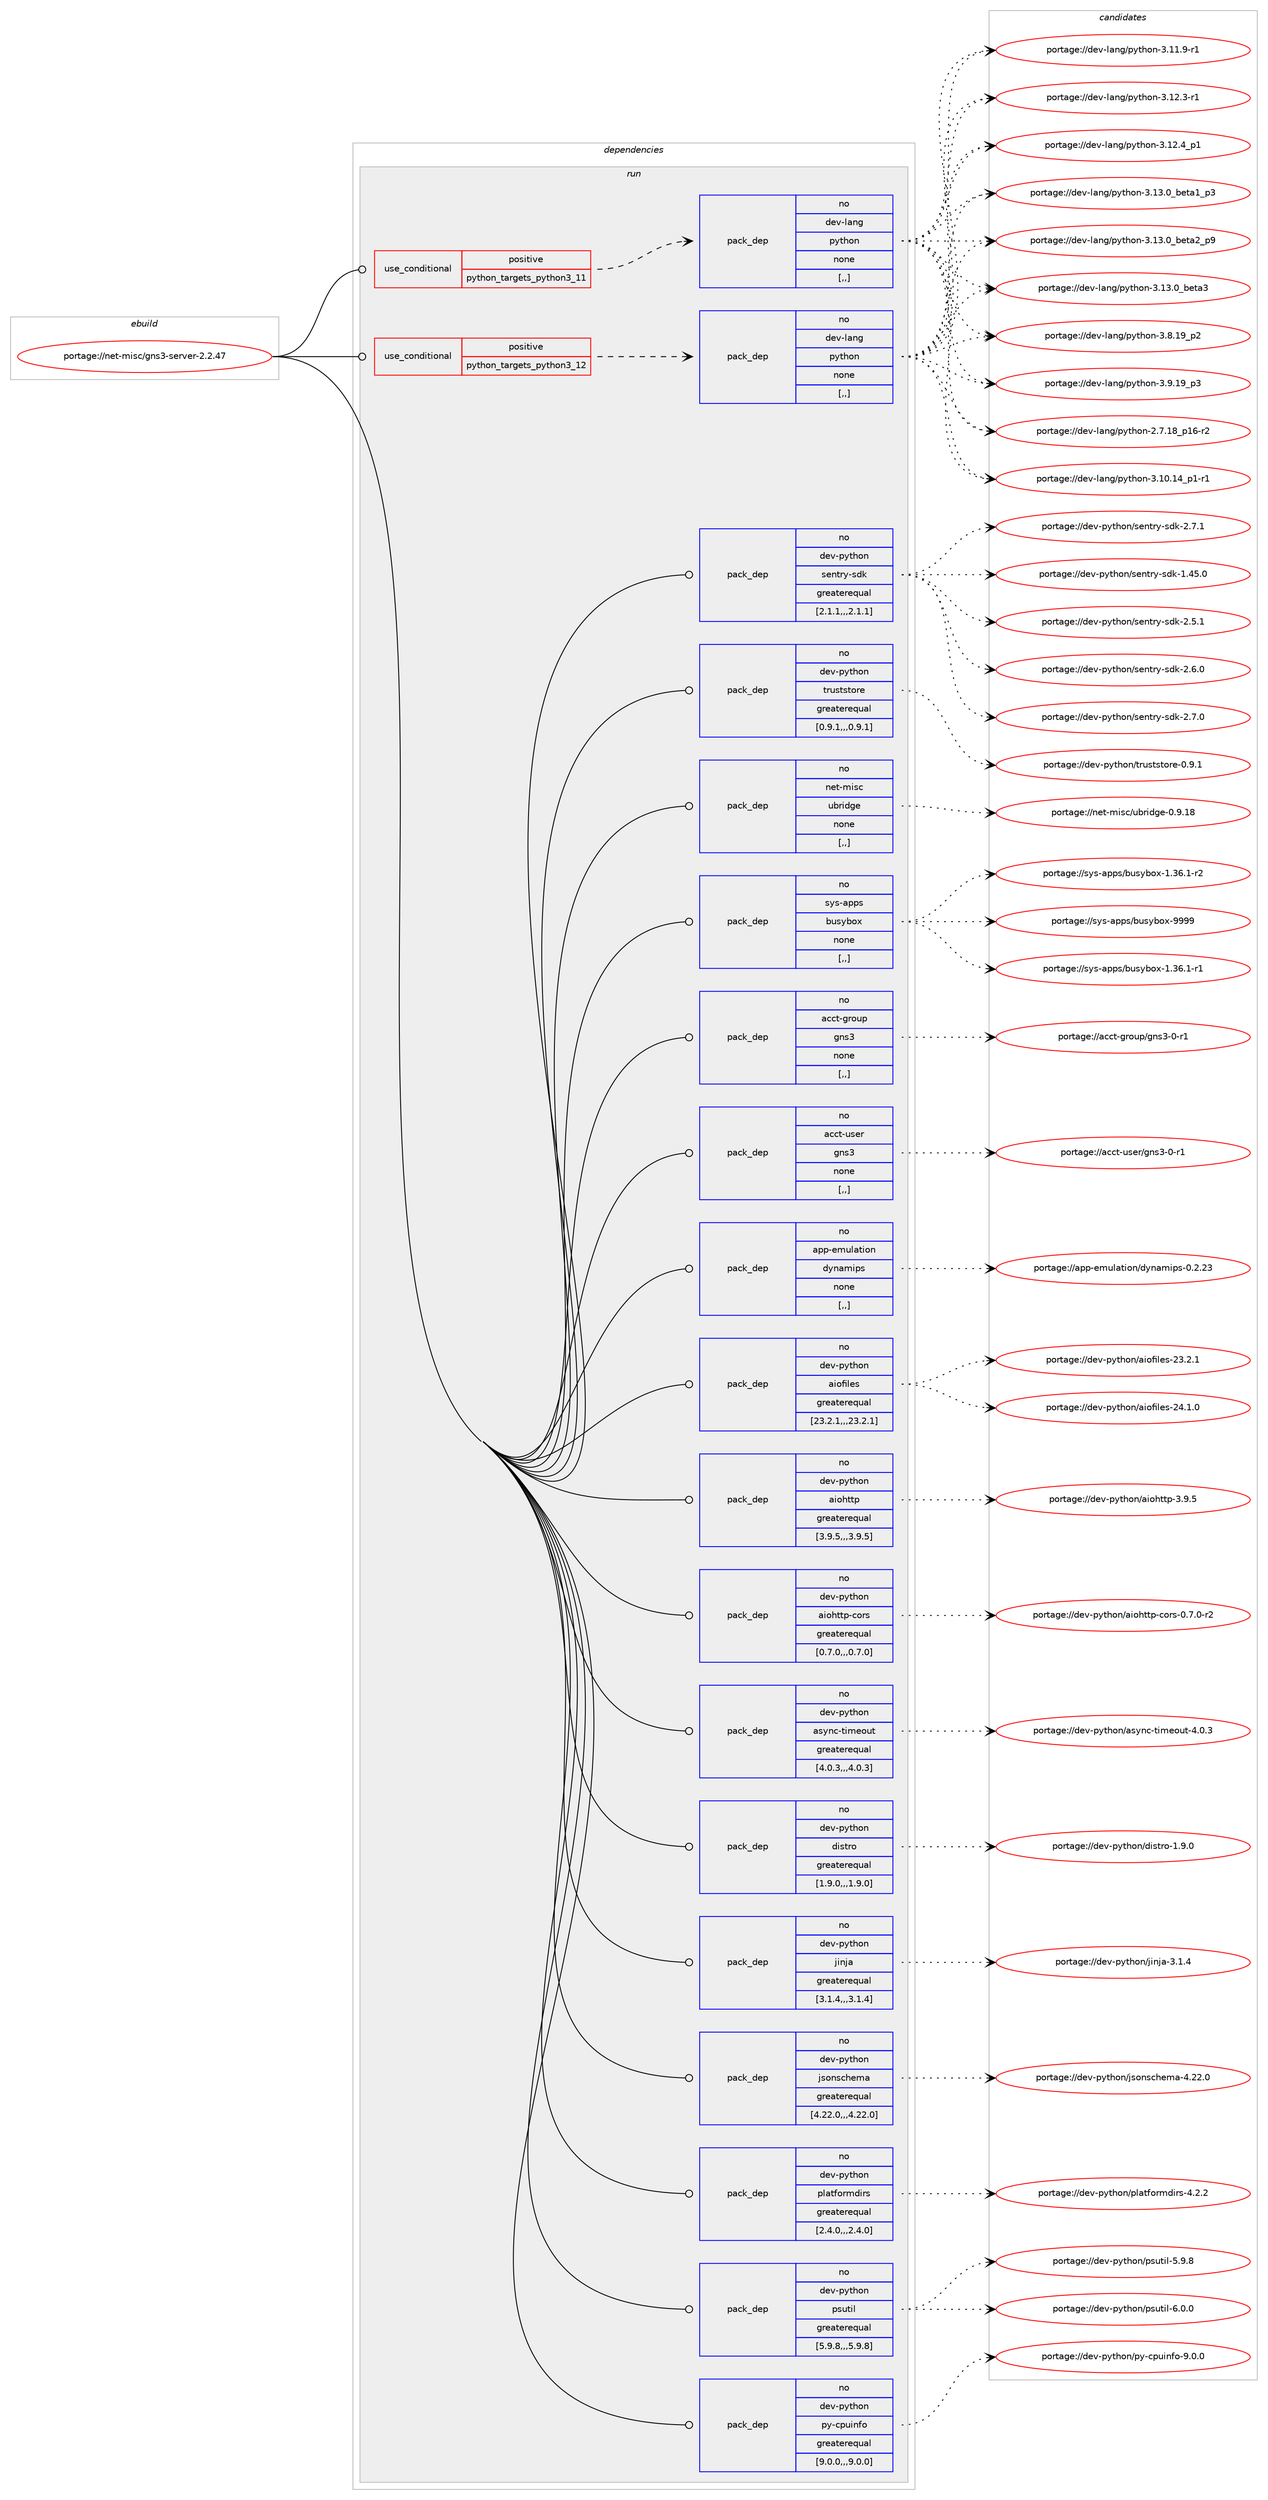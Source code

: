 digraph prolog {

# *************
# Graph options
# *************

newrank=true;
concentrate=true;
compound=true;
graph [rankdir=LR,fontname=Helvetica,fontsize=10,ranksep=1.5];#, ranksep=2.5, nodesep=0.2];
edge  [arrowhead=vee];
node  [fontname=Helvetica,fontsize=10];

# **********
# The ebuild
# **********

subgraph cluster_leftcol {
color=gray;
rank=same;
label=<<i>ebuild</i>>;
id [label="portage://net-misc/gns3-server-2.2.47", color=red, width=4, href="../net-misc/gns3-server-2.2.47.svg"];
}

# ****************
# The dependencies
# ****************

subgraph cluster_midcol {
color=gray;
label=<<i>dependencies</i>>;
subgraph cluster_compile {
fillcolor="#eeeeee";
style=filled;
label=<<i>compile</i>>;
}
subgraph cluster_compileandrun {
fillcolor="#eeeeee";
style=filled;
label=<<i>compile and run</i>>;
}
subgraph cluster_run {
fillcolor="#eeeeee";
style=filled;
label=<<i>run</i>>;
subgraph cond95141 {
dependency361805 [label=<<TABLE BORDER="0" CELLBORDER="1" CELLSPACING="0" CELLPADDING="4"><TR><TD ROWSPAN="3" CELLPADDING="10">use_conditional</TD></TR><TR><TD>positive</TD></TR><TR><TD>python_targets_python3_11</TD></TR></TABLE>>, shape=none, color=red];
subgraph pack264053 {
dependency361806 [label=<<TABLE BORDER="0" CELLBORDER="1" CELLSPACING="0" CELLPADDING="4" WIDTH="220"><TR><TD ROWSPAN="6" CELLPADDING="30">pack_dep</TD></TR><TR><TD WIDTH="110">no</TD></TR><TR><TD>dev-lang</TD></TR><TR><TD>python</TD></TR><TR><TD>none</TD></TR><TR><TD>[,,]</TD></TR></TABLE>>, shape=none, color=blue];
}
dependency361805:e -> dependency361806:w [weight=20,style="dashed",arrowhead="vee"];
}
id:e -> dependency361805:w [weight=20,style="solid",arrowhead="odot"];
subgraph cond95142 {
dependency361807 [label=<<TABLE BORDER="0" CELLBORDER="1" CELLSPACING="0" CELLPADDING="4"><TR><TD ROWSPAN="3" CELLPADDING="10">use_conditional</TD></TR><TR><TD>positive</TD></TR><TR><TD>python_targets_python3_12</TD></TR></TABLE>>, shape=none, color=red];
subgraph pack264054 {
dependency361808 [label=<<TABLE BORDER="0" CELLBORDER="1" CELLSPACING="0" CELLPADDING="4" WIDTH="220"><TR><TD ROWSPAN="6" CELLPADDING="30">pack_dep</TD></TR><TR><TD WIDTH="110">no</TD></TR><TR><TD>dev-lang</TD></TR><TR><TD>python</TD></TR><TR><TD>none</TD></TR><TR><TD>[,,]</TD></TR></TABLE>>, shape=none, color=blue];
}
dependency361807:e -> dependency361808:w [weight=20,style="dashed",arrowhead="vee"];
}
id:e -> dependency361807:w [weight=20,style="solid",arrowhead="odot"];
subgraph pack264055 {
dependency361809 [label=<<TABLE BORDER="0" CELLBORDER="1" CELLSPACING="0" CELLPADDING="4" WIDTH="220"><TR><TD ROWSPAN="6" CELLPADDING="30">pack_dep</TD></TR><TR><TD WIDTH="110">no</TD></TR><TR><TD>acct-group</TD></TR><TR><TD>gns3</TD></TR><TR><TD>none</TD></TR><TR><TD>[,,]</TD></TR></TABLE>>, shape=none, color=blue];
}
id:e -> dependency361809:w [weight=20,style="solid",arrowhead="odot"];
subgraph pack264056 {
dependency361810 [label=<<TABLE BORDER="0" CELLBORDER="1" CELLSPACING="0" CELLPADDING="4" WIDTH="220"><TR><TD ROWSPAN="6" CELLPADDING="30">pack_dep</TD></TR><TR><TD WIDTH="110">no</TD></TR><TR><TD>acct-user</TD></TR><TR><TD>gns3</TD></TR><TR><TD>none</TD></TR><TR><TD>[,,]</TD></TR></TABLE>>, shape=none, color=blue];
}
id:e -> dependency361810:w [weight=20,style="solid",arrowhead="odot"];
subgraph pack264057 {
dependency361811 [label=<<TABLE BORDER="0" CELLBORDER="1" CELLSPACING="0" CELLPADDING="4" WIDTH="220"><TR><TD ROWSPAN="6" CELLPADDING="30">pack_dep</TD></TR><TR><TD WIDTH="110">no</TD></TR><TR><TD>app-emulation</TD></TR><TR><TD>dynamips</TD></TR><TR><TD>none</TD></TR><TR><TD>[,,]</TD></TR></TABLE>>, shape=none, color=blue];
}
id:e -> dependency361811:w [weight=20,style="solid",arrowhead="odot"];
subgraph pack264058 {
dependency361812 [label=<<TABLE BORDER="0" CELLBORDER="1" CELLSPACING="0" CELLPADDING="4" WIDTH="220"><TR><TD ROWSPAN="6" CELLPADDING="30">pack_dep</TD></TR><TR><TD WIDTH="110">no</TD></TR><TR><TD>dev-python</TD></TR><TR><TD>aiofiles</TD></TR><TR><TD>greaterequal</TD></TR><TR><TD>[23.2.1,,,23.2.1]</TD></TR></TABLE>>, shape=none, color=blue];
}
id:e -> dependency361812:w [weight=20,style="solid",arrowhead="odot"];
subgraph pack264059 {
dependency361813 [label=<<TABLE BORDER="0" CELLBORDER="1" CELLSPACING="0" CELLPADDING="4" WIDTH="220"><TR><TD ROWSPAN="6" CELLPADDING="30">pack_dep</TD></TR><TR><TD WIDTH="110">no</TD></TR><TR><TD>dev-python</TD></TR><TR><TD>aiohttp</TD></TR><TR><TD>greaterequal</TD></TR><TR><TD>[3.9.5,,,3.9.5]</TD></TR></TABLE>>, shape=none, color=blue];
}
id:e -> dependency361813:w [weight=20,style="solid",arrowhead="odot"];
subgraph pack264060 {
dependency361814 [label=<<TABLE BORDER="0" CELLBORDER="1" CELLSPACING="0" CELLPADDING="4" WIDTH="220"><TR><TD ROWSPAN="6" CELLPADDING="30">pack_dep</TD></TR><TR><TD WIDTH="110">no</TD></TR><TR><TD>dev-python</TD></TR><TR><TD>aiohttp-cors</TD></TR><TR><TD>greaterequal</TD></TR><TR><TD>[0.7.0,,,0.7.0]</TD></TR></TABLE>>, shape=none, color=blue];
}
id:e -> dependency361814:w [weight=20,style="solid",arrowhead="odot"];
subgraph pack264061 {
dependency361815 [label=<<TABLE BORDER="0" CELLBORDER="1" CELLSPACING="0" CELLPADDING="4" WIDTH="220"><TR><TD ROWSPAN="6" CELLPADDING="30">pack_dep</TD></TR><TR><TD WIDTH="110">no</TD></TR><TR><TD>dev-python</TD></TR><TR><TD>async-timeout</TD></TR><TR><TD>greaterequal</TD></TR><TR><TD>[4.0.3,,,4.0.3]</TD></TR></TABLE>>, shape=none, color=blue];
}
id:e -> dependency361815:w [weight=20,style="solid",arrowhead="odot"];
subgraph pack264062 {
dependency361816 [label=<<TABLE BORDER="0" CELLBORDER="1" CELLSPACING="0" CELLPADDING="4" WIDTH="220"><TR><TD ROWSPAN="6" CELLPADDING="30">pack_dep</TD></TR><TR><TD WIDTH="110">no</TD></TR><TR><TD>dev-python</TD></TR><TR><TD>distro</TD></TR><TR><TD>greaterequal</TD></TR><TR><TD>[1.9.0,,,1.9.0]</TD></TR></TABLE>>, shape=none, color=blue];
}
id:e -> dependency361816:w [weight=20,style="solid",arrowhead="odot"];
subgraph pack264063 {
dependency361817 [label=<<TABLE BORDER="0" CELLBORDER="1" CELLSPACING="0" CELLPADDING="4" WIDTH="220"><TR><TD ROWSPAN="6" CELLPADDING="30">pack_dep</TD></TR><TR><TD WIDTH="110">no</TD></TR><TR><TD>dev-python</TD></TR><TR><TD>jinja</TD></TR><TR><TD>greaterequal</TD></TR><TR><TD>[3.1.4,,,3.1.4]</TD></TR></TABLE>>, shape=none, color=blue];
}
id:e -> dependency361817:w [weight=20,style="solid",arrowhead="odot"];
subgraph pack264064 {
dependency361818 [label=<<TABLE BORDER="0" CELLBORDER="1" CELLSPACING="0" CELLPADDING="4" WIDTH="220"><TR><TD ROWSPAN="6" CELLPADDING="30">pack_dep</TD></TR><TR><TD WIDTH="110">no</TD></TR><TR><TD>dev-python</TD></TR><TR><TD>jsonschema</TD></TR><TR><TD>greaterequal</TD></TR><TR><TD>[4.22.0,,,4.22.0]</TD></TR></TABLE>>, shape=none, color=blue];
}
id:e -> dependency361818:w [weight=20,style="solid",arrowhead="odot"];
subgraph pack264065 {
dependency361819 [label=<<TABLE BORDER="0" CELLBORDER="1" CELLSPACING="0" CELLPADDING="4" WIDTH="220"><TR><TD ROWSPAN="6" CELLPADDING="30">pack_dep</TD></TR><TR><TD WIDTH="110">no</TD></TR><TR><TD>dev-python</TD></TR><TR><TD>platformdirs</TD></TR><TR><TD>greaterequal</TD></TR><TR><TD>[2.4.0,,,2.4.0]</TD></TR></TABLE>>, shape=none, color=blue];
}
id:e -> dependency361819:w [weight=20,style="solid",arrowhead="odot"];
subgraph pack264066 {
dependency361820 [label=<<TABLE BORDER="0" CELLBORDER="1" CELLSPACING="0" CELLPADDING="4" WIDTH="220"><TR><TD ROWSPAN="6" CELLPADDING="30">pack_dep</TD></TR><TR><TD WIDTH="110">no</TD></TR><TR><TD>dev-python</TD></TR><TR><TD>psutil</TD></TR><TR><TD>greaterequal</TD></TR><TR><TD>[5.9.8,,,5.9.8]</TD></TR></TABLE>>, shape=none, color=blue];
}
id:e -> dependency361820:w [weight=20,style="solid",arrowhead="odot"];
subgraph pack264067 {
dependency361821 [label=<<TABLE BORDER="0" CELLBORDER="1" CELLSPACING="0" CELLPADDING="4" WIDTH="220"><TR><TD ROWSPAN="6" CELLPADDING="30">pack_dep</TD></TR><TR><TD WIDTH="110">no</TD></TR><TR><TD>dev-python</TD></TR><TR><TD>py-cpuinfo</TD></TR><TR><TD>greaterequal</TD></TR><TR><TD>[9.0.0,,,9.0.0]</TD></TR></TABLE>>, shape=none, color=blue];
}
id:e -> dependency361821:w [weight=20,style="solid",arrowhead="odot"];
subgraph pack264068 {
dependency361822 [label=<<TABLE BORDER="0" CELLBORDER="1" CELLSPACING="0" CELLPADDING="4" WIDTH="220"><TR><TD ROWSPAN="6" CELLPADDING="30">pack_dep</TD></TR><TR><TD WIDTH="110">no</TD></TR><TR><TD>dev-python</TD></TR><TR><TD>sentry-sdk</TD></TR><TR><TD>greaterequal</TD></TR><TR><TD>[2.1.1,,,2.1.1]</TD></TR></TABLE>>, shape=none, color=blue];
}
id:e -> dependency361822:w [weight=20,style="solid",arrowhead="odot"];
subgraph pack264069 {
dependency361823 [label=<<TABLE BORDER="0" CELLBORDER="1" CELLSPACING="0" CELLPADDING="4" WIDTH="220"><TR><TD ROWSPAN="6" CELLPADDING="30">pack_dep</TD></TR><TR><TD WIDTH="110">no</TD></TR><TR><TD>dev-python</TD></TR><TR><TD>truststore</TD></TR><TR><TD>greaterequal</TD></TR><TR><TD>[0.9.1,,,0.9.1]</TD></TR></TABLE>>, shape=none, color=blue];
}
id:e -> dependency361823:w [weight=20,style="solid",arrowhead="odot"];
subgraph pack264070 {
dependency361824 [label=<<TABLE BORDER="0" CELLBORDER="1" CELLSPACING="0" CELLPADDING="4" WIDTH="220"><TR><TD ROWSPAN="6" CELLPADDING="30">pack_dep</TD></TR><TR><TD WIDTH="110">no</TD></TR><TR><TD>net-misc</TD></TR><TR><TD>ubridge</TD></TR><TR><TD>none</TD></TR><TR><TD>[,,]</TD></TR></TABLE>>, shape=none, color=blue];
}
id:e -> dependency361824:w [weight=20,style="solid",arrowhead="odot"];
subgraph pack264071 {
dependency361825 [label=<<TABLE BORDER="0" CELLBORDER="1" CELLSPACING="0" CELLPADDING="4" WIDTH="220"><TR><TD ROWSPAN="6" CELLPADDING="30">pack_dep</TD></TR><TR><TD WIDTH="110">no</TD></TR><TR><TD>sys-apps</TD></TR><TR><TD>busybox</TD></TR><TR><TD>none</TD></TR><TR><TD>[,,]</TD></TR></TABLE>>, shape=none, color=blue];
}
id:e -> dependency361825:w [weight=20,style="solid",arrowhead="odot"];
}
}

# **************
# The candidates
# **************

subgraph cluster_choices {
rank=same;
color=gray;
label=<<i>candidates</i>>;

subgraph choice264053 {
color=black;
nodesep=1;
choice100101118451089711010347112121116104111110455046554649569511249544511450 [label="portage://dev-lang/python-2.7.18_p16-r2", color=red, width=4,href="../dev-lang/python-2.7.18_p16-r2.svg"];
choice100101118451089711010347112121116104111110455146494846495295112494511449 [label="portage://dev-lang/python-3.10.14_p1-r1", color=red, width=4,href="../dev-lang/python-3.10.14_p1-r1.svg"];
choice100101118451089711010347112121116104111110455146494946574511449 [label="portage://dev-lang/python-3.11.9-r1", color=red, width=4,href="../dev-lang/python-3.11.9-r1.svg"];
choice100101118451089711010347112121116104111110455146495046514511449 [label="portage://dev-lang/python-3.12.3-r1", color=red, width=4,href="../dev-lang/python-3.12.3-r1.svg"];
choice100101118451089711010347112121116104111110455146495046529511249 [label="portage://dev-lang/python-3.12.4_p1", color=red, width=4,href="../dev-lang/python-3.12.4_p1.svg"];
choice10010111845108971101034711212111610411111045514649514648959810111697499511251 [label="portage://dev-lang/python-3.13.0_beta1_p3", color=red, width=4,href="../dev-lang/python-3.13.0_beta1_p3.svg"];
choice10010111845108971101034711212111610411111045514649514648959810111697509511257 [label="portage://dev-lang/python-3.13.0_beta2_p9", color=red, width=4,href="../dev-lang/python-3.13.0_beta2_p9.svg"];
choice1001011184510897110103471121211161041111104551464951464895981011169751 [label="portage://dev-lang/python-3.13.0_beta3", color=red, width=4,href="../dev-lang/python-3.13.0_beta3.svg"];
choice100101118451089711010347112121116104111110455146564649579511250 [label="portage://dev-lang/python-3.8.19_p2", color=red, width=4,href="../dev-lang/python-3.8.19_p2.svg"];
choice100101118451089711010347112121116104111110455146574649579511251 [label="portage://dev-lang/python-3.9.19_p3", color=red, width=4,href="../dev-lang/python-3.9.19_p3.svg"];
dependency361806:e -> choice100101118451089711010347112121116104111110455046554649569511249544511450:w [style=dotted,weight="100"];
dependency361806:e -> choice100101118451089711010347112121116104111110455146494846495295112494511449:w [style=dotted,weight="100"];
dependency361806:e -> choice100101118451089711010347112121116104111110455146494946574511449:w [style=dotted,weight="100"];
dependency361806:e -> choice100101118451089711010347112121116104111110455146495046514511449:w [style=dotted,weight="100"];
dependency361806:e -> choice100101118451089711010347112121116104111110455146495046529511249:w [style=dotted,weight="100"];
dependency361806:e -> choice10010111845108971101034711212111610411111045514649514648959810111697499511251:w [style=dotted,weight="100"];
dependency361806:e -> choice10010111845108971101034711212111610411111045514649514648959810111697509511257:w [style=dotted,weight="100"];
dependency361806:e -> choice1001011184510897110103471121211161041111104551464951464895981011169751:w [style=dotted,weight="100"];
dependency361806:e -> choice100101118451089711010347112121116104111110455146564649579511250:w [style=dotted,weight="100"];
dependency361806:e -> choice100101118451089711010347112121116104111110455146574649579511251:w [style=dotted,weight="100"];
}
subgraph choice264054 {
color=black;
nodesep=1;
choice100101118451089711010347112121116104111110455046554649569511249544511450 [label="portage://dev-lang/python-2.7.18_p16-r2", color=red, width=4,href="../dev-lang/python-2.7.18_p16-r2.svg"];
choice100101118451089711010347112121116104111110455146494846495295112494511449 [label="portage://dev-lang/python-3.10.14_p1-r1", color=red, width=4,href="../dev-lang/python-3.10.14_p1-r1.svg"];
choice100101118451089711010347112121116104111110455146494946574511449 [label="portage://dev-lang/python-3.11.9-r1", color=red, width=4,href="../dev-lang/python-3.11.9-r1.svg"];
choice100101118451089711010347112121116104111110455146495046514511449 [label="portage://dev-lang/python-3.12.3-r1", color=red, width=4,href="../dev-lang/python-3.12.3-r1.svg"];
choice100101118451089711010347112121116104111110455146495046529511249 [label="portage://dev-lang/python-3.12.4_p1", color=red, width=4,href="../dev-lang/python-3.12.4_p1.svg"];
choice10010111845108971101034711212111610411111045514649514648959810111697499511251 [label="portage://dev-lang/python-3.13.0_beta1_p3", color=red, width=4,href="../dev-lang/python-3.13.0_beta1_p3.svg"];
choice10010111845108971101034711212111610411111045514649514648959810111697509511257 [label="portage://dev-lang/python-3.13.0_beta2_p9", color=red, width=4,href="../dev-lang/python-3.13.0_beta2_p9.svg"];
choice1001011184510897110103471121211161041111104551464951464895981011169751 [label="portage://dev-lang/python-3.13.0_beta3", color=red, width=4,href="../dev-lang/python-3.13.0_beta3.svg"];
choice100101118451089711010347112121116104111110455146564649579511250 [label="portage://dev-lang/python-3.8.19_p2", color=red, width=4,href="../dev-lang/python-3.8.19_p2.svg"];
choice100101118451089711010347112121116104111110455146574649579511251 [label="portage://dev-lang/python-3.9.19_p3", color=red, width=4,href="../dev-lang/python-3.9.19_p3.svg"];
dependency361808:e -> choice100101118451089711010347112121116104111110455046554649569511249544511450:w [style=dotted,weight="100"];
dependency361808:e -> choice100101118451089711010347112121116104111110455146494846495295112494511449:w [style=dotted,weight="100"];
dependency361808:e -> choice100101118451089711010347112121116104111110455146494946574511449:w [style=dotted,weight="100"];
dependency361808:e -> choice100101118451089711010347112121116104111110455146495046514511449:w [style=dotted,weight="100"];
dependency361808:e -> choice100101118451089711010347112121116104111110455146495046529511249:w [style=dotted,weight="100"];
dependency361808:e -> choice10010111845108971101034711212111610411111045514649514648959810111697499511251:w [style=dotted,weight="100"];
dependency361808:e -> choice10010111845108971101034711212111610411111045514649514648959810111697509511257:w [style=dotted,weight="100"];
dependency361808:e -> choice1001011184510897110103471121211161041111104551464951464895981011169751:w [style=dotted,weight="100"];
dependency361808:e -> choice100101118451089711010347112121116104111110455146564649579511250:w [style=dotted,weight="100"];
dependency361808:e -> choice100101118451089711010347112121116104111110455146574649579511251:w [style=dotted,weight="100"];
}
subgraph choice264055 {
color=black;
nodesep=1;
choice97999911645103114111117112471031101155145484511449 [label="portage://acct-group/gns3-0-r1", color=red, width=4,href="../acct-group/gns3-0-r1.svg"];
dependency361809:e -> choice97999911645103114111117112471031101155145484511449:w [style=dotted,weight="100"];
}
subgraph choice264056 {
color=black;
nodesep=1;
choice97999911645117115101114471031101155145484511449 [label="portage://acct-user/gns3-0-r1", color=red, width=4,href="../acct-user/gns3-0-r1.svg"];
dependency361810:e -> choice97999911645117115101114471031101155145484511449:w [style=dotted,weight="100"];
}
subgraph choice264057 {
color=black;
nodesep=1;
choice971121124510110911710897116105111110471001211109710910511211545484650465051 [label="portage://app-emulation/dynamips-0.2.23", color=red, width=4,href="../app-emulation/dynamips-0.2.23.svg"];
dependency361811:e -> choice971121124510110911710897116105111110471001211109710910511211545484650465051:w [style=dotted,weight="100"];
}
subgraph choice264058 {
color=black;
nodesep=1;
choice10010111845112121116104111110479710511110210510810111545505146504649 [label="portage://dev-python/aiofiles-23.2.1", color=red, width=4,href="../dev-python/aiofiles-23.2.1.svg"];
choice10010111845112121116104111110479710511110210510810111545505246494648 [label="portage://dev-python/aiofiles-24.1.0", color=red, width=4,href="../dev-python/aiofiles-24.1.0.svg"];
dependency361812:e -> choice10010111845112121116104111110479710511110210510810111545505146504649:w [style=dotted,weight="100"];
dependency361812:e -> choice10010111845112121116104111110479710511110210510810111545505246494648:w [style=dotted,weight="100"];
}
subgraph choice264059 {
color=black;
nodesep=1;
choice100101118451121211161041111104797105111104116116112455146574653 [label="portage://dev-python/aiohttp-3.9.5", color=red, width=4,href="../dev-python/aiohttp-3.9.5.svg"];
dependency361813:e -> choice100101118451121211161041111104797105111104116116112455146574653:w [style=dotted,weight="100"];
}
subgraph choice264060 {
color=black;
nodesep=1;
choice10010111845112121116104111110479710511110411611611245991111141154548465546484511450 [label="portage://dev-python/aiohttp-cors-0.7.0-r2", color=red, width=4,href="../dev-python/aiohttp-cors-0.7.0-r2.svg"];
dependency361814:e -> choice10010111845112121116104111110479710511110411611611245991111141154548465546484511450:w [style=dotted,weight="100"];
}
subgraph choice264061 {
color=black;
nodesep=1;
choice1001011184511212111610411111047971151211109945116105109101111117116455246484651 [label="portage://dev-python/async-timeout-4.0.3", color=red, width=4,href="../dev-python/async-timeout-4.0.3.svg"];
dependency361815:e -> choice1001011184511212111610411111047971151211109945116105109101111117116455246484651:w [style=dotted,weight="100"];
}
subgraph choice264062 {
color=black;
nodesep=1;
choice1001011184511212111610411111047100105115116114111454946574648 [label="portage://dev-python/distro-1.9.0", color=red, width=4,href="../dev-python/distro-1.9.0.svg"];
dependency361816:e -> choice1001011184511212111610411111047100105115116114111454946574648:w [style=dotted,weight="100"];
}
subgraph choice264063 {
color=black;
nodesep=1;
choice100101118451121211161041111104710610511010697455146494652 [label="portage://dev-python/jinja-3.1.4", color=red, width=4,href="../dev-python/jinja-3.1.4.svg"];
dependency361817:e -> choice100101118451121211161041111104710610511010697455146494652:w [style=dotted,weight="100"];
}
subgraph choice264064 {
color=black;
nodesep=1;
choice1001011184511212111610411111047106115111110115991041011099745524650504648 [label="portage://dev-python/jsonschema-4.22.0", color=red, width=4,href="../dev-python/jsonschema-4.22.0.svg"];
dependency361818:e -> choice1001011184511212111610411111047106115111110115991041011099745524650504648:w [style=dotted,weight="100"];
}
subgraph choice264065 {
color=black;
nodesep=1;
choice100101118451121211161041111104711210897116102111114109100105114115455246504650 [label="portage://dev-python/platformdirs-4.2.2", color=red, width=4,href="../dev-python/platformdirs-4.2.2.svg"];
dependency361819:e -> choice100101118451121211161041111104711210897116102111114109100105114115455246504650:w [style=dotted,weight="100"];
}
subgraph choice264066 {
color=black;
nodesep=1;
choice1001011184511212111610411111047112115117116105108455346574656 [label="portage://dev-python/psutil-5.9.8", color=red, width=4,href="../dev-python/psutil-5.9.8.svg"];
choice1001011184511212111610411111047112115117116105108455446484648 [label="portage://dev-python/psutil-6.0.0", color=red, width=4,href="../dev-python/psutil-6.0.0.svg"];
dependency361820:e -> choice1001011184511212111610411111047112115117116105108455346574656:w [style=dotted,weight="100"];
dependency361820:e -> choice1001011184511212111610411111047112115117116105108455446484648:w [style=dotted,weight="100"];
}
subgraph choice264067 {
color=black;
nodesep=1;
choice10010111845112121116104111110471121214599112117105110102111455746484648 [label="portage://dev-python/py-cpuinfo-9.0.0", color=red, width=4,href="../dev-python/py-cpuinfo-9.0.0.svg"];
dependency361821:e -> choice10010111845112121116104111110471121214599112117105110102111455746484648:w [style=dotted,weight="100"];
}
subgraph choice264068 {
color=black;
nodesep=1;
choice10010111845112121116104111110471151011101161141214511510010745494652534648 [label="portage://dev-python/sentry-sdk-1.45.0", color=red, width=4,href="../dev-python/sentry-sdk-1.45.0.svg"];
choice100101118451121211161041111104711510111011611412145115100107455046534649 [label="portage://dev-python/sentry-sdk-2.5.1", color=red, width=4,href="../dev-python/sentry-sdk-2.5.1.svg"];
choice100101118451121211161041111104711510111011611412145115100107455046544648 [label="portage://dev-python/sentry-sdk-2.6.0", color=red, width=4,href="../dev-python/sentry-sdk-2.6.0.svg"];
choice100101118451121211161041111104711510111011611412145115100107455046554648 [label="portage://dev-python/sentry-sdk-2.7.0", color=red, width=4,href="../dev-python/sentry-sdk-2.7.0.svg"];
choice100101118451121211161041111104711510111011611412145115100107455046554649 [label="portage://dev-python/sentry-sdk-2.7.1", color=red, width=4,href="../dev-python/sentry-sdk-2.7.1.svg"];
dependency361822:e -> choice10010111845112121116104111110471151011101161141214511510010745494652534648:w [style=dotted,weight="100"];
dependency361822:e -> choice100101118451121211161041111104711510111011611412145115100107455046534649:w [style=dotted,weight="100"];
dependency361822:e -> choice100101118451121211161041111104711510111011611412145115100107455046544648:w [style=dotted,weight="100"];
dependency361822:e -> choice100101118451121211161041111104711510111011611412145115100107455046554648:w [style=dotted,weight="100"];
dependency361822:e -> choice100101118451121211161041111104711510111011611412145115100107455046554649:w [style=dotted,weight="100"];
}
subgraph choice264069 {
color=black;
nodesep=1;
choice1001011184511212111610411111047116114117115116115116111114101454846574649 [label="portage://dev-python/truststore-0.9.1", color=red, width=4,href="../dev-python/truststore-0.9.1.svg"];
dependency361823:e -> choice1001011184511212111610411111047116114117115116115116111114101454846574649:w [style=dotted,weight="100"];
}
subgraph choice264070 {
color=black;
nodesep=1;
choice1101011164510910511599471179811410510010310145484657464956 [label="portage://net-misc/ubridge-0.9.18", color=red, width=4,href="../net-misc/ubridge-0.9.18.svg"];
dependency361824:e -> choice1101011164510910511599471179811410510010310145484657464956:w [style=dotted,weight="100"];
}
subgraph choice264071 {
color=black;
nodesep=1;
choice1151211154597112112115479811711512198111120454946515446494511449 [label="portage://sys-apps/busybox-1.36.1-r1", color=red, width=4,href="../sys-apps/busybox-1.36.1-r1.svg"];
choice1151211154597112112115479811711512198111120454946515446494511450 [label="portage://sys-apps/busybox-1.36.1-r2", color=red, width=4,href="../sys-apps/busybox-1.36.1-r2.svg"];
choice11512111545971121121154798117115121981111204557575757 [label="portage://sys-apps/busybox-9999", color=red, width=4,href="../sys-apps/busybox-9999.svg"];
dependency361825:e -> choice1151211154597112112115479811711512198111120454946515446494511449:w [style=dotted,weight="100"];
dependency361825:e -> choice1151211154597112112115479811711512198111120454946515446494511450:w [style=dotted,weight="100"];
dependency361825:e -> choice11512111545971121121154798117115121981111204557575757:w [style=dotted,weight="100"];
}
}

}
